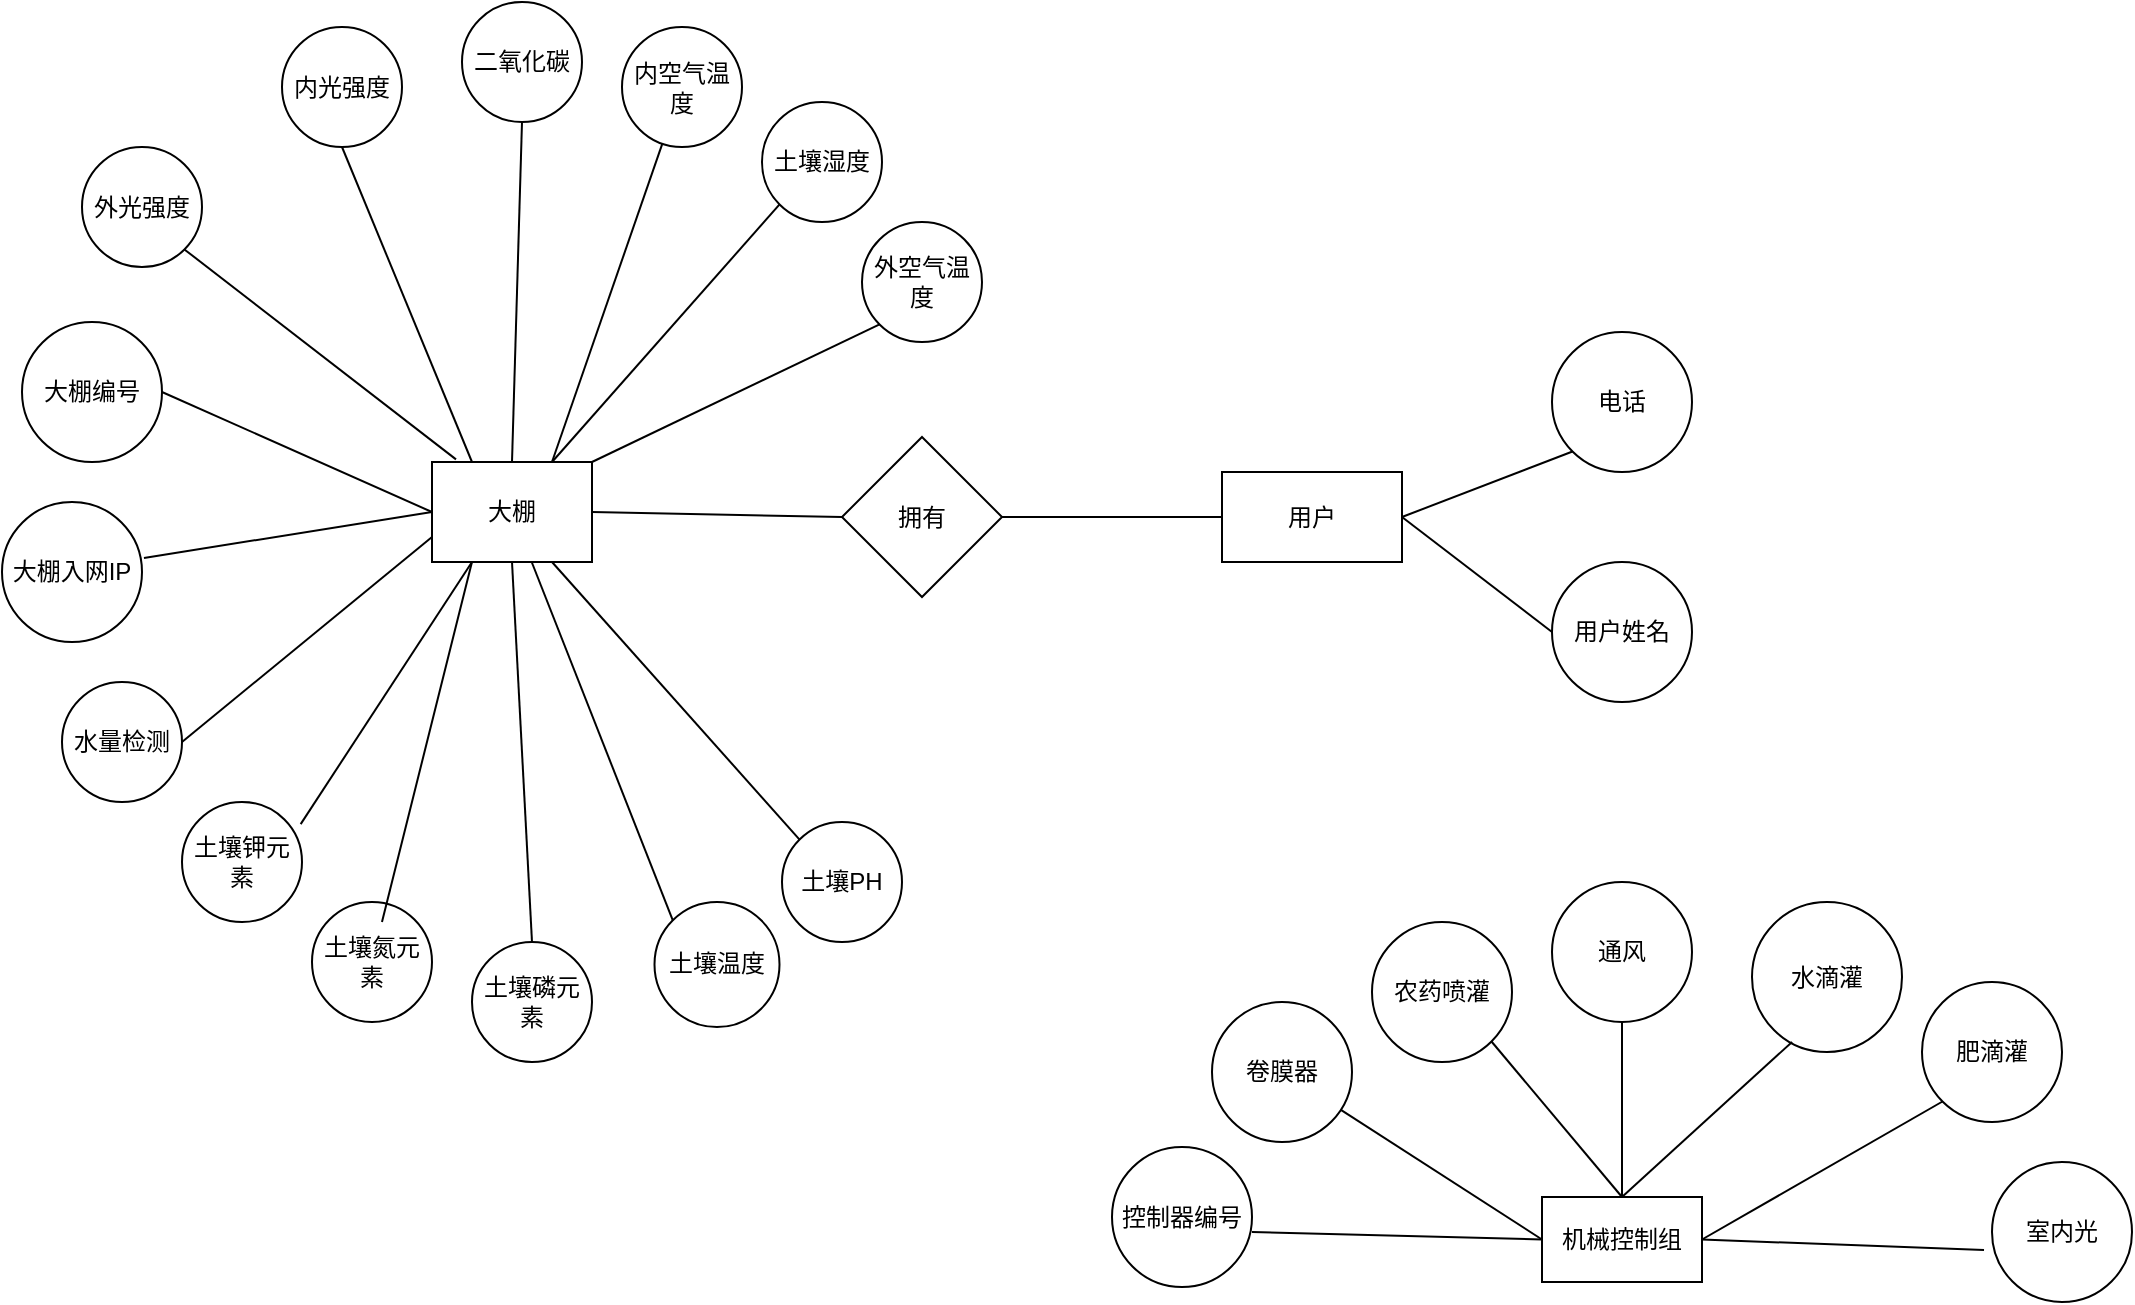 <mxfile version="14.5.7" type="github">
  <diagram id="R2lEEEUBdFMjLlhIrx00" name="Page-1">
    <mxGraphModel dx="1422" dy="762" grid="1" gridSize="10" guides="1" tooltips="1" connect="1" arrows="1" fold="1" page="1" pageScale="1" pageWidth="2339" pageHeight="3300" math="0" shadow="0" extFonts="Permanent Marker^https://fonts.googleapis.com/css?family=Permanent+Marker">
      <root>
        <mxCell id="0" />
        <mxCell id="1" parent="0" />
        <mxCell id="WZYwIPlytzG-EjPIgdLX-2" value="大棚" style="rounded=0;whiteSpace=wrap;html=1;" parent="1" vertex="1">
          <mxGeometry x="575" y="530" width="80" height="50" as="geometry" />
        </mxCell>
        <mxCell id="WZYwIPlytzG-EjPIgdLX-10" value="二氧化碳" style="ellipse;whiteSpace=wrap;html=1;aspect=fixed;" parent="1" vertex="1">
          <mxGeometry x="590" y="300" width="60" height="60" as="geometry" />
        </mxCell>
        <mxCell id="WZYwIPlytzG-EjPIgdLX-16" value="内光强度" style="ellipse;whiteSpace=wrap;html=1;aspect=fixed;" parent="1" vertex="1">
          <mxGeometry x="500" y="312.5" width="60" height="60" as="geometry" />
        </mxCell>
        <mxCell id="WZYwIPlytzG-EjPIgdLX-17" value="外光强度" style="ellipse;whiteSpace=wrap;html=1;aspect=fixed;" parent="1" vertex="1">
          <mxGeometry x="400" y="372.5" width="60" height="60" as="geometry" />
        </mxCell>
        <mxCell id="WZYwIPlytzG-EjPIgdLX-23" value="机械控制组" style="rounded=0;whiteSpace=wrap;html=1;" parent="1" vertex="1">
          <mxGeometry x="1130" y="897.5" width="80" height="42.5" as="geometry" />
        </mxCell>
        <mxCell id="WZYwIPlytzG-EjPIgdLX-29" value="卷膜器" style="ellipse;whiteSpace=wrap;html=1;aspect=fixed;" parent="1" vertex="1">
          <mxGeometry x="965" y="800" width="70" height="70" as="geometry" />
        </mxCell>
        <mxCell id="WZYwIPlytzG-EjPIgdLX-30" value="农药喷灌" style="ellipse;whiteSpace=wrap;html=1;aspect=fixed;" parent="1" vertex="1">
          <mxGeometry x="1045" y="760" width="70" height="70" as="geometry" />
        </mxCell>
        <mxCell id="WZYwIPlytzG-EjPIgdLX-31" value="通风" style="ellipse;whiteSpace=wrap;html=1;aspect=fixed;" parent="1" vertex="1">
          <mxGeometry x="1135" y="740" width="70" height="70" as="geometry" />
        </mxCell>
        <mxCell id="WZYwIPlytzG-EjPIgdLX-32" value="水滴灌" style="ellipse;whiteSpace=wrap;html=1;aspect=fixed;" parent="1" vertex="1">
          <mxGeometry x="1235" y="750" width="75" height="75" as="geometry" />
        </mxCell>
        <mxCell id="WZYwIPlytzG-EjPIgdLX-33" value="室内光" style="ellipse;whiteSpace=wrap;html=1;aspect=fixed;" parent="1" vertex="1">
          <mxGeometry x="1355" y="880" width="70" height="70" as="geometry" />
        </mxCell>
        <mxCell id="WZYwIPlytzG-EjPIgdLX-34" value="肥滴灌" style="ellipse;whiteSpace=wrap;html=1;aspect=fixed;" parent="1" vertex="1">
          <mxGeometry x="1320" y="790" width="70" height="70" as="geometry" />
        </mxCell>
        <mxCell id="WZYwIPlytzG-EjPIgdLX-35" value="土壤氮元素" style="ellipse;whiteSpace=wrap;html=1;aspect=fixed;" parent="1" vertex="1">
          <mxGeometry x="515" y="750" width="60" height="60" as="geometry" />
        </mxCell>
        <mxCell id="WZYwIPlytzG-EjPIgdLX-36" value="土壤磷元素" style="ellipse;whiteSpace=wrap;html=1;aspect=fixed;" parent="1" vertex="1">
          <mxGeometry x="595" y="770" width="60" height="60" as="geometry" />
        </mxCell>
        <mxCell id="WZYwIPlytzG-EjPIgdLX-37" value="土壤钾元素" style="ellipse;whiteSpace=wrap;html=1;aspect=fixed;" parent="1" vertex="1">
          <mxGeometry x="450" y="700" width="60" height="60" as="geometry" />
        </mxCell>
        <mxCell id="WZYwIPlytzG-EjPIgdLX-38" value="土壤PH" style="ellipse;whiteSpace=wrap;html=1;aspect=fixed;" parent="1" vertex="1">
          <mxGeometry x="750" y="710" width="60" height="60" as="geometry" />
        </mxCell>
        <mxCell id="WZYwIPlytzG-EjPIgdLX-39" value="土壤湿度" style="ellipse;whiteSpace=wrap;html=1;aspect=fixed;" parent="1" vertex="1">
          <mxGeometry x="740" y="350" width="60" height="60" as="geometry" />
        </mxCell>
        <mxCell id="WZYwIPlytzG-EjPIgdLX-40" value="土壤温度" style="ellipse;whiteSpace=wrap;html=1;aspect=fixed;" parent="1" vertex="1">
          <mxGeometry x="686.25" y="750" width="62.5" height="62.5" as="geometry" />
        </mxCell>
        <mxCell id="WZYwIPlytzG-EjPIgdLX-41" value="内空气温度" style="ellipse;whiteSpace=wrap;html=1;aspect=fixed;" parent="1" vertex="1">
          <mxGeometry x="670" y="312.5" width="60" height="60" as="geometry" />
        </mxCell>
        <mxCell id="WZYwIPlytzG-EjPIgdLX-43" value="大棚编号" style="ellipse;whiteSpace=wrap;html=1;aspect=fixed;" parent="1" vertex="1">
          <mxGeometry x="370" y="460" width="70" height="70" as="geometry" />
        </mxCell>
        <mxCell id="WZYwIPlytzG-EjPIgdLX-44" value="大棚入网IP" style="ellipse;whiteSpace=wrap;html=1;aspect=fixed;" parent="1" vertex="1">
          <mxGeometry x="360" y="550" width="70" height="70" as="geometry" />
        </mxCell>
        <mxCell id="WZYwIPlytzG-EjPIgdLX-45" value="控制器编号" style="ellipse;whiteSpace=wrap;html=1;aspect=fixed;" parent="1" vertex="1">
          <mxGeometry x="915" y="872.5" width="70" height="70" as="geometry" />
        </mxCell>
        <mxCell id="WZYwIPlytzG-EjPIgdLX-56" value="" style="endArrow=none;html=1;entryX=1;entryY=0.5;entryDx=0;entryDy=0;exitX=0;exitY=0.5;exitDx=0;exitDy=0;" parent="1" source="WZYwIPlytzG-EjPIgdLX-2" target="WZYwIPlytzG-EjPIgdLX-43" edge="1">
          <mxGeometry width="50" height="50" relative="1" as="geometry">
            <mxPoint x="710" y="650" as="sourcePoint" />
            <mxPoint x="760" y="600" as="targetPoint" />
          </mxGeometry>
        </mxCell>
        <mxCell id="WZYwIPlytzG-EjPIgdLX-57" value="" style="endArrow=none;html=1;entryX=0;entryY=0.5;entryDx=0;entryDy=0;exitX=1.014;exitY=0.4;exitDx=0;exitDy=0;exitPerimeter=0;" parent="1" target="WZYwIPlytzG-EjPIgdLX-2" edge="1" source="WZYwIPlytzG-EjPIgdLX-44">
          <mxGeometry width="50" height="50" relative="1" as="geometry">
            <mxPoint x="453" y="585" as="sourcePoint" />
            <mxPoint x="510" y="560" as="targetPoint" />
          </mxGeometry>
        </mxCell>
        <mxCell id="WZYwIPlytzG-EjPIgdLX-58" value="" style="endArrow=none;html=1;entryX=-0.057;entryY=0.629;entryDx=0;entryDy=0;entryPerimeter=0;exitX=1;exitY=0.5;exitDx=0;exitDy=0;" parent="1" source="WZYwIPlytzG-EjPIgdLX-23" target="WZYwIPlytzG-EjPIgdLX-33" edge="1">
          <mxGeometry width="50" height="50" relative="1" as="geometry">
            <mxPoint x="1275" y="1070" as="sourcePoint" />
            <mxPoint x="1325" y="1020" as="targetPoint" />
          </mxGeometry>
        </mxCell>
        <mxCell id="WZYwIPlytzG-EjPIgdLX-59" value="" style="endArrow=none;html=1;entryX=0;entryY=0.5;entryDx=0;entryDy=0;exitX=1;exitY=0.607;exitDx=0;exitDy=0;exitPerimeter=0;" parent="1" source="WZYwIPlytzG-EjPIgdLX-45" target="WZYwIPlytzG-EjPIgdLX-23" edge="1">
          <mxGeometry width="50" height="50" relative="1" as="geometry">
            <mxPoint x="1025" y="950" as="sourcePoint" />
            <mxPoint x="1075" y="900" as="targetPoint" />
          </mxGeometry>
        </mxCell>
        <mxCell id="WZYwIPlytzG-EjPIgdLX-60" value="" style="endArrow=none;html=1;entryX=0;entryY=0.5;entryDx=0;entryDy=0;" parent="1" source="WZYwIPlytzG-EjPIgdLX-29" target="WZYwIPlytzG-EjPIgdLX-23" edge="1">
          <mxGeometry width="50" height="50" relative="1" as="geometry">
            <mxPoint x="1045" y="990" as="sourcePoint" />
            <mxPoint x="1095" y="940" as="targetPoint" />
          </mxGeometry>
        </mxCell>
        <mxCell id="WZYwIPlytzG-EjPIgdLX-61" value="" style="endArrow=none;html=1;entryX=0;entryY=1;entryDx=0;entryDy=0;exitX=1;exitY=0.5;exitDx=0;exitDy=0;" parent="1" source="WZYwIPlytzG-EjPIgdLX-23" target="WZYwIPlytzG-EjPIgdLX-34" edge="1">
          <mxGeometry width="50" height="50" relative="1" as="geometry">
            <mxPoint x="1255" y="910" as="sourcePoint" />
            <mxPoint x="1305" y="860" as="targetPoint" />
          </mxGeometry>
        </mxCell>
        <mxCell id="WZYwIPlytzG-EjPIgdLX-62" value="" style="endArrow=none;html=1;entryX=0.267;entryY=0.933;entryDx=0;entryDy=0;entryPerimeter=0;exitX=0.5;exitY=0;exitDx=0;exitDy=0;" parent="1" source="WZYwIPlytzG-EjPIgdLX-23" target="WZYwIPlytzG-EjPIgdLX-32" edge="1">
          <mxGeometry width="50" height="50" relative="1" as="geometry">
            <mxPoint x="1245" y="1020" as="sourcePoint" />
            <mxPoint x="1295" y="970" as="targetPoint" />
          </mxGeometry>
        </mxCell>
        <mxCell id="WZYwIPlytzG-EjPIgdLX-63" value="" style="endArrow=none;html=1;entryX=1;entryY=1;entryDx=0;entryDy=0;exitX=0.5;exitY=0;exitDx=0;exitDy=0;" parent="1" source="WZYwIPlytzG-EjPIgdLX-23" target="WZYwIPlytzG-EjPIgdLX-30" edge="1">
          <mxGeometry width="50" height="50" relative="1" as="geometry">
            <mxPoint x="1175" y="900" as="sourcePoint" />
            <mxPoint x="1145" y="830" as="targetPoint" />
          </mxGeometry>
        </mxCell>
        <mxCell id="WZYwIPlytzG-EjPIgdLX-64" value="" style="endArrow=none;html=1;entryX=0.5;entryY=1;entryDx=0;entryDy=0;exitX=0.5;exitY=0;exitDx=0;exitDy=0;" parent="1" source="WZYwIPlytzG-EjPIgdLX-23" target="WZYwIPlytzG-EjPIgdLX-31" edge="1">
          <mxGeometry width="50" height="50" relative="1" as="geometry">
            <mxPoint x="1155" y="880" as="sourcePoint" />
            <mxPoint x="1205" y="830" as="targetPoint" />
          </mxGeometry>
        </mxCell>
        <mxCell id="WZYwIPlytzG-EjPIgdLX-76" value="用户" style="rounded=0;whiteSpace=wrap;html=1;" parent="1" vertex="1">
          <mxGeometry x="970" y="535" width="90" height="45" as="geometry" />
        </mxCell>
        <mxCell id="WZYwIPlytzG-EjPIgdLX-77" value="拥有" style="rhombus;whiteSpace=wrap;html=1;" parent="1" vertex="1">
          <mxGeometry x="780" y="517.5" width="80" height="80" as="geometry" />
        </mxCell>
        <mxCell id="WZYwIPlytzG-EjPIgdLX-78" value="" style="endArrow=none;html=1;entryX=0;entryY=0.5;entryDx=0;entryDy=0;exitX=1;exitY=0.5;exitDx=0;exitDy=0;" parent="1" source="WZYwIPlytzG-EjPIgdLX-2" target="WZYwIPlytzG-EjPIgdLX-77" edge="1">
          <mxGeometry width="50" height="50" relative="1" as="geometry">
            <mxPoint x="680" y="580" as="sourcePoint" />
            <mxPoint x="730" y="530" as="targetPoint" />
          </mxGeometry>
        </mxCell>
        <mxCell id="WZYwIPlytzG-EjPIgdLX-79" value="" style="endArrow=none;html=1;entryX=0;entryY=0.5;entryDx=0;entryDy=0;exitX=1;exitY=0.5;exitDx=0;exitDy=0;" parent="1" source="WZYwIPlytzG-EjPIgdLX-77" target="WZYwIPlytzG-EjPIgdLX-76" edge="1">
          <mxGeometry width="50" height="50" relative="1" as="geometry">
            <mxPoint x="900" y="590" as="sourcePoint" />
            <mxPoint x="950" y="540" as="targetPoint" />
          </mxGeometry>
        </mxCell>
        <mxCell id="WZYwIPlytzG-EjPIgdLX-80" value="用户姓名" style="ellipse;whiteSpace=wrap;html=1;aspect=fixed;" parent="1" vertex="1">
          <mxGeometry x="1135" y="580" width="70" height="70" as="geometry" />
        </mxCell>
        <mxCell id="WZYwIPlytzG-EjPIgdLX-81" value="电话" style="ellipse;whiteSpace=wrap;html=1;aspect=fixed;" parent="1" vertex="1">
          <mxGeometry x="1135" y="465" width="70" height="70" as="geometry" />
        </mxCell>
        <mxCell id="WZYwIPlytzG-EjPIgdLX-83" value="" style="endArrow=none;html=1;entryX=0;entryY=1;entryDx=0;entryDy=0;exitX=1;exitY=0.5;exitDx=0;exitDy=0;" parent="1" source="WZYwIPlytzG-EjPIgdLX-76" target="WZYwIPlytzG-EjPIgdLX-81" edge="1">
          <mxGeometry width="50" height="50" relative="1" as="geometry">
            <mxPoint x="1030" y="490" as="sourcePoint" />
            <mxPoint x="1080" y="440" as="targetPoint" />
          </mxGeometry>
        </mxCell>
        <mxCell id="WZYwIPlytzG-EjPIgdLX-84" value="" style="endArrow=none;html=1;entryX=0;entryY=0.5;entryDx=0;entryDy=0;exitX=1;exitY=0.5;exitDx=0;exitDy=0;" parent="1" source="WZYwIPlytzG-EjPIgdLX-76" target="WZYwIPlytzG-EjPIgdLX-80" edge="1">
          <mxGeometry width="50" height="50" relative="1" as="geometry">
            <mxPoint x="1050" y="660" as="sourcePoint" />
            <mxPoint x="1100" y="610" as="targetPoint" />
          </mxGeometry>
        </mxCell>
        <mxCell id="WZYwIPlytzG-EjPIgdLX-86" value="水量检测" style="ellipse;whiteSpace=wrap;html=1;aspect=fixed;" parent="1" vertex="1">
          <mxGeometry x="390" y="640" width="60" height="60" as="geometry" />
        </mxCell>
        <mxCell id="WZYwIPlytzG-EjPIgdLX-88" value="" style="endArrow=none;html=1;exitX=1;exitY=0.5;exitDx=0;exitDy=0;entryX=0;entryY=0.75;entryDx=0;entryDy=0;" parent="1" source="WZYwIPlytzG-EjPIgdLX-86" target="WZYwIPlytzG-EjPIgdLX-2" edge="1">
          <mxGeometry width="50" height="50" relative="1" as="geometry">
            <mxPoint x="640" y="650" as="sourcePoint" />
            <mxPoint x="690" y="600" as="targetPoint" />
          </mxGeometry>
        </mxCell>
        <mxCell id="WZYwIPlytzG-EjPIgdLX-89" value="" style="endArrow=none;html=1;exitX=0.989;exitY=0.184;exitDx=0;exitDy=0;exitPerimeter=0;entryX=0.25;entryY=1;entryDx=0;entryDy=0;" parent="1" source="WZYwIPlytzG-EjPIgdLX-37" target="WZYwIPlytzG-EjPIgdLX-2" edge="1">
          <mxGeometry width="50" height="50" relative="1" as="geometry">
            <mxPoint x="550" y="710" as="sourcePoint" />
            <mxPoint x="600" y="660" as="targetPoint" />
          </mxGeometry>
        </mxCell>
        <mxCell id="WZYwIPlytzG-EjPIgdLX-90" value="" style="endArrow=none;html=1;exitX=0.583;exitY=0.167;exitDx=0;exitDy=0;exitPerimeter=0;entryX=0.25;entryY=1;entryDx=0;entryDy=0;" parent="1" source="WZYwIPlytzG-EjPIgdLX-35" target="WZYwIPlytzG-EjPIgdLX-2" edge="1">
          <mxGeometry width="50" height="50" relative="1" as="geometry">
            <mxPoint x="580" y="720" as="sourcePoint" />
            <mxPoint x="630" y="670" as="targetPoint" />
          </mxGeometry>
        </mxCell>
        <mxCell id="WZYwIPlytzG-EjPIgdLX-91" value="" style="endArrow=none;html=1;exitX=0.5;exitY=0;exitDx=0;exitDy=0;entryX=0.5;entryY=1;entryDx=0;entryDy=0;" parent="1" source="WZYwIPlytzG-EjPIgdLX-36" target="WZYwIPlytzG-EjPIgdLX-2" edge="1">
          <mxGeometry width="50" height="50" relative="1" as="geometry">
            <mxPoint x="610" y="690" as="sourcePoint" />
            <mxPoint x="660" y="640" as="targetPoint" />
          </mxGeometry>
        </mxCell>
        <mxCell id="WZYwIPlytzG-EjPIgdLX-92" value="" style="endArrow=none;html=1;exitX=0;exitY=0;exitDx=0;exitDy=0;" parent="1" source="WZYwIPlytzG-EjPIgdLX-40" target="WZYwIPlytzG-EjPIgdLX-2" edge="1">
          <mxGeometry width="50" height="50" relative="1" as="geometry">
            <mxPoint x="670" y="710" as="sourcePoint" />
            <mxPoint x="620" y="590" as="targetPoint" />
          </mxGeometry>
        </mxCell>
        <mxCell id="WZYwIPlytzG-EjPIgdLX-93" value="" style="endArrow=none;html=1;exitX=0;exitY=0;exitDx=0;exitDy=0;entryX=0.75;entryY=1;entryDx=0;entryDy=0;" parent="1" source="WZYwIPlytzG-EjPIgdLX-38" target="WZYwIPlytzG-EjPIgdLX-2" edge="1">
          <mxGeometry width="50" height="50" relative="1" as="geometry">
            <mxPoint x="720" y="710" as="sourcePoint" />
            <mxPoint x="630" y="580" as="targetPoint" />
          </mxGeometry>
        </mxCell>
        <mxCell id="WZYwIPlytzG-EjPIgdLX-95" value="" style="endArrow=none;html=1;exitX=1;exitY=1;exitDx=0;exitDy=0;entryX=0.15;entryY=-0.026;entryDx=0;entryDy=0;entryPerimeter=0;" parent="1" source="WZYwIPlytzG-EjPIgdLX-17" target="WZYwIPlytzG-EjPIgdLX-2" edge="1">
          <mxGeometry width="50" height="50" relative="1" as="geometry">
            <mxPoint x="540" y="470" as="sourcePoint" />
            <mxPoint x="590" y="420" as="targetPoint" />
          </mxGeometry>
        </mxCell>
        <mxCell id="WZYwIPlytzG-EjPIgdLX-96" value="" style="endArrow=none;html=1;exitX=0.5;exitY=1;exitDx=0;exitDy=0;entryX=0.25;entryY=0;entryDx=0;entryDy=0;" parent="1" source="WZYwIPlytzG-EjPIgdLX-16" target="WZYwIPlytzG-EjPIgdLX-2" edge="1">
          <mxGeometry width="50" height="50" relative="1" as="geometry">
            <mxPoint x="590" y="470" as="sourcePoint" />
            <mxPoint x="640" y="420" as="targetPoint" />
          </mxGeometry>
        </mxCell>
        <mxCell id="WZYwIPlytzG-EjPIgdLX-97" value="" style="endArrow=none;html=1;exitX=0.5;exitY=0;exitDx=0;exitDy=0;entryX=0.5;entryY=1;entryDx=0;entryDy=0;" parent="1" source="WZYwIPlytzG-EjPIgdLX-2" target="WZYwIPlytzG-EjPIgdLX-10" edge="1">
          <mxGeometry width="50" height="50" relative="1" as="geometry">
            <mxPoint x="620" y="480" as="sourcePoint" />
            <mxPoint x="670" y="430" as="targetPoint" />
          </mxGeometry>
        </mxCell>
        <mxCell id="WZYwIPlytzG-EjPIgdLX-98" value="" style="endArrow=none;html=1;exitX=0.75;exitY=0;exitDx=0;exitDy=0;" parent="1" source="WZYwIPlytzG-EjPIgdLX-2" target="WZYwIPlytzG-EjPIgdLX-41" edge="1">
          <mxGeometry width="50" height="50" relative="1" as="geometry">
            <mxPoint x="650" y="490" as="sourcePoint" />
            <mxPoint x="706" y="410" as="targetPoint" />
          </mxGeometry>
        </mxCell>
        <mxCell id="WZYwIPlytzG-EjPIgdLX-99" value="" style="endArrow=none;html=1;exitX=0.75;exitY=0;exitDx=0;exitDy=0;entryX=0;entryY=1;entryDx=0;entryDy=0;" parent="1" source="WZYwIPlytzG-EjPIgdLX-2" target="WZYwIPlytzG-EjPIgdLX-39" edge="1">
          <mxGeometry width="50" height="50" relative="1" as="geometry">
            <mxPoint x="690" y="510" as="sourcePoint" />
            <mxPoint x="740" y="460" as="targetPoint" />
          </mxGeometry>
        </mxCell>
        <mxCell id="mZQEBK8sxV1rw_fEE1Ut-1" value="外空气温度" style="ellipse;whiteSpace=wrap;html=1;aspect=fixed;" vertex="1" parent="1">
          <mxGeometry x="790" y="410" width="60" height="60" as="geometry" />
        </mxCell>
        <mxCell id="mZQEBK8sxV1rw_fEE1Ut-2" value="" style="endArrow=none;html=1;entryX=0;entryY=1;entryDx=0;entryDy=0;exitX=1;exitY=0;exitDx=0;exitDy=0;" edge="1" parent="1" source="WZYwIPlytzG-EjPIgdLX-2" target="mZQEBK8sxV1rw_fEE1Ut-1">
          <mxGeometry width="50" height="50" relative="1" as="geometry">
            <mxPoint x="720" y="530" as="sourcePoint" />
            <mxPoint x="770" y="480" as="targetPoint" />
          </mxGeometry>
        </mxCell>
      </root>
    </mxGraphModel>
  </diagram>
</mxfile>
